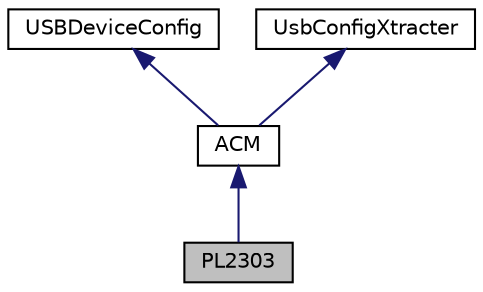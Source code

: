 digraph "PL2303"
{
  edge [fontname="Helvetica",fontsize="10",labelfontname="Helvetica",labelfontsize="10"];
  node [fontname="Helvetica",fontsize="10",shape=record];
  Node1 [label="PL2303",height=0.2,width=0.4,color="black", fillcolor="grey75", style="filled" fontcolor="black"];
  Node2 -> Node1 [dir="back",color="midnightblue",fontsize="10",style="solid",fontname="Helvetica"];
  Node2 [label="ACM",height=0.2,width=0.4,color="black", fillcolor="white", style="filled",URL="$class_a_c_m.html"];
  Node3 -> Node2 [dir="back",color="midnightblue",fontsize="10",style="solid",fontname="Helvetica"];
  Node3 [label="USBDeviceConfig",height=0.2,width=0.4,color="black", fillcolor="white", style="filled",URL="$class_u_s_b_device_config.html"];
  Node4 -> Node2 [dir="back",color="midnightblue",fontsize="10",style="solid",fontname="Helvetica"];
  Node4 [label="UsbConfigXtracter",height=0.2,width=0.4,color="black", fillcolor="white", style="filled",URL="$class_usb_config_xtracter.html"];
}
